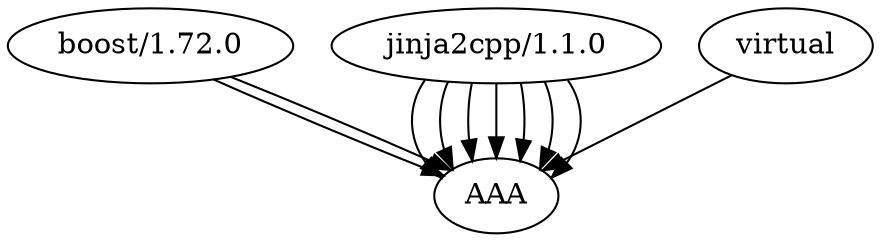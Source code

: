 digraph {
        "boost/1.72.0" -> "AAA"
        "boost/1.72.0" -> "AAA"
        "jinja2cpp/1.1.0" -> "AAA"
        "jinja2cpp/1.1.0" -> "AAA"
        "jinja2cpp/1.1.0" -> "AAA"
        "jinja2cpp/1.1.0" -> "AAA"
        "jinja2cpp/1.1.0" -> "AAA"
        "jinja2cpp/1.1.0" -> "AAA"
        "jinja2cpp/1.1.0" -> "AAA"
        "virtual" -> "AAA"
}